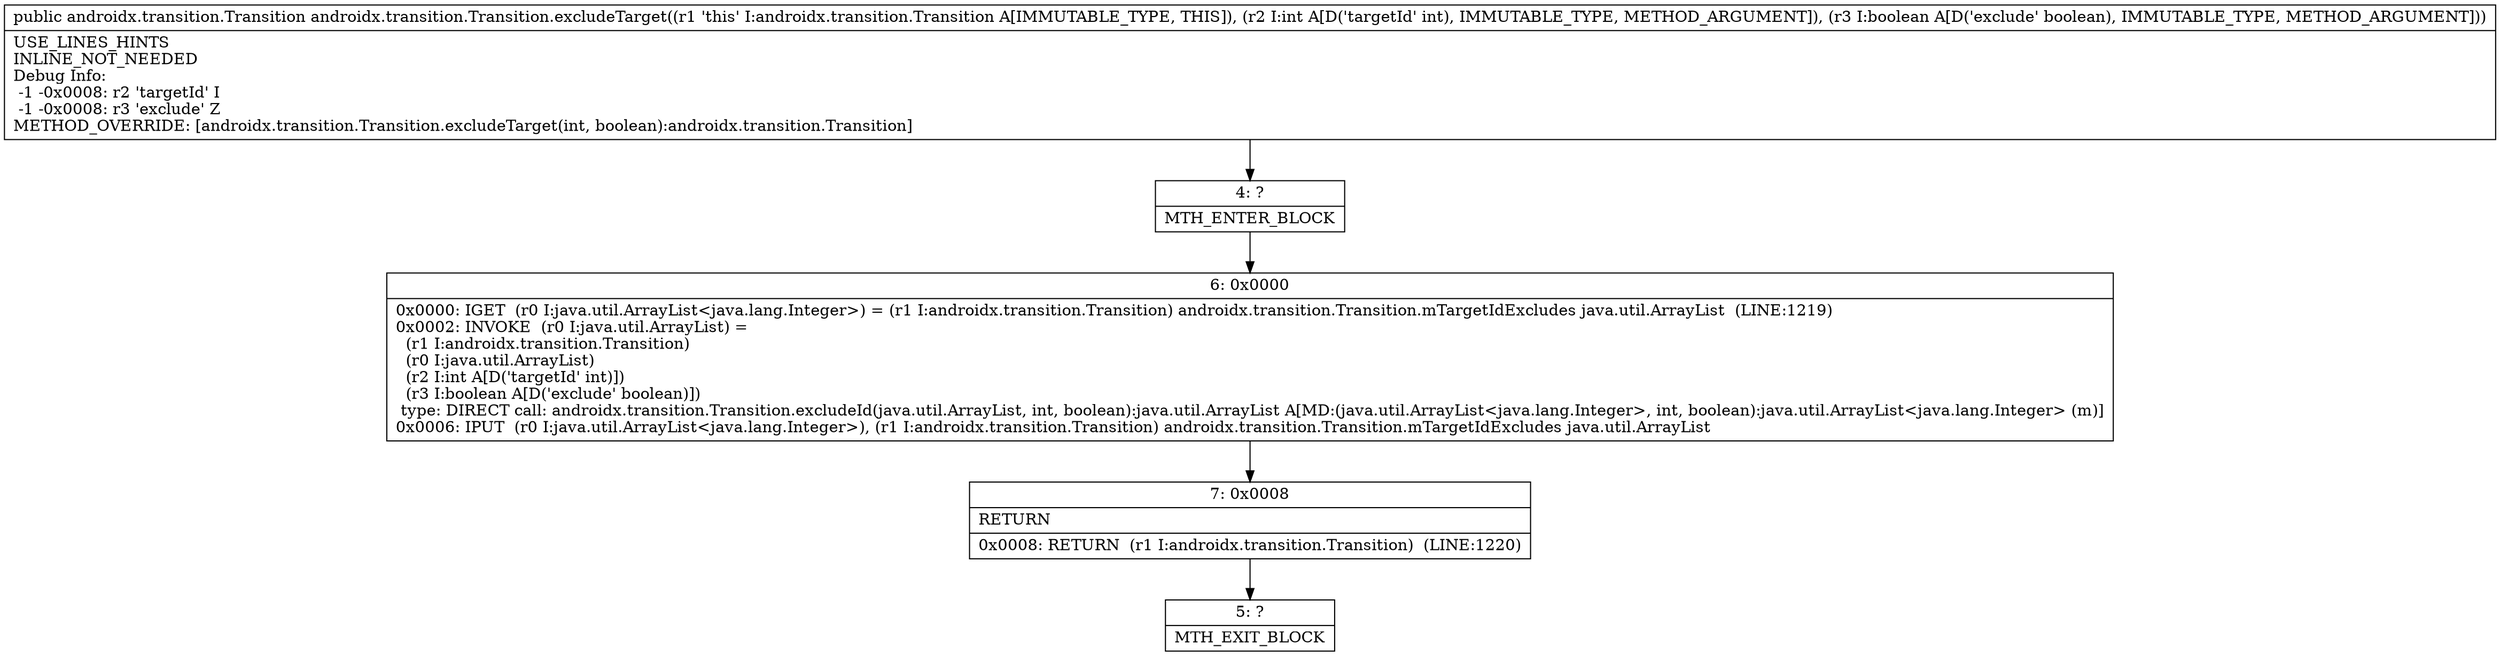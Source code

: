 digraph "CFG forandroidx.transition.Transition.excludeTarget(IZ)Landroidx\/transition\/Transition;" {
Node_4 [shape=record,label="{4\:\ ?|MTH_ENTER_BLOCK\l}"];
Node_6 [shape=record,label="{6\:\ 0x0000|0x0000: IGET  (r0 I:java.util.ArrayList\<java.lang.Integer\>) = (r1 I:androidx.transition.Transition) androidx.transition.Transition.mTargetIdExcludes java.util.ArrayList  (LINE:1219)\l0x0002: INVOKE  (r0 I:java.util.ArrayList) = \l  (r1 I:androidx.transition.Transition)\l  (r0 I:java.util.ArrayList)\l  (r2 I:int A[D('targetId' int)])\l  (r3 I:boolean A[D('exclude' boolean)])\l type: DIRECT call: androidx.transition.Transition.excludeId(java.util.ArrayList, int, boolean):java.util.ArrayList A[MD:(java.util.ArrayList\<java.lang.Integer\>, int, boolean):java.util.ArrayList\<java.lang.Integer\> (m)]\l0x0006: IPUT  (r0 I:java.util.ArrayList\<java.lang.Integer\>), (r1 I:androidx.transition.Transition) androidx.transition.Transition.mTargetIdExcludes java.util.ArrayList \l}"];
Node_7 [shape=record,label="{7\:\ 0x0008|RETURN\l|0x0008: RETURN  (r1 I:androidx.transition.Transition)  (LINE:1220)\l}"];
Node_5 [shape=record,label="{5\:\ ?|MTH_EXIT_BLOCK\l}"];
MethodNode[shape=record,label="{public androidx.transition.Transition androidx.transition.Transition.excludeTarget((r1 'this' I:androidx.transition.Transition A[IMMUTABLE_TYPE, THIS]), (r2 I:int A[D('targetId' int), IMMUTABLE_TYPE, METHOD_ARGUMENT]), (r3 I:boolean A[D('exclude' boolean), IMMUTABLE_TYPE, METHOD_ARGUMENT]))  | USE_LINES_HINTS\lINLINE_NOT_NEEDED\lDebug Info:\l  \-1 \-0x0008: r2 'targetId' I\l  \-1 \-0x0008: r3 'exclude' Z\lMETHOD_OVERRIDE: [androidx.transition.Transition.excludeTarget(int, boolean):androidx.transition.Transition]\l}"];
MethodNode -> Node_4;Node_4 -> Node_6;
Node_6 -> Node_7;
Node_7 -> Node_5;
}

